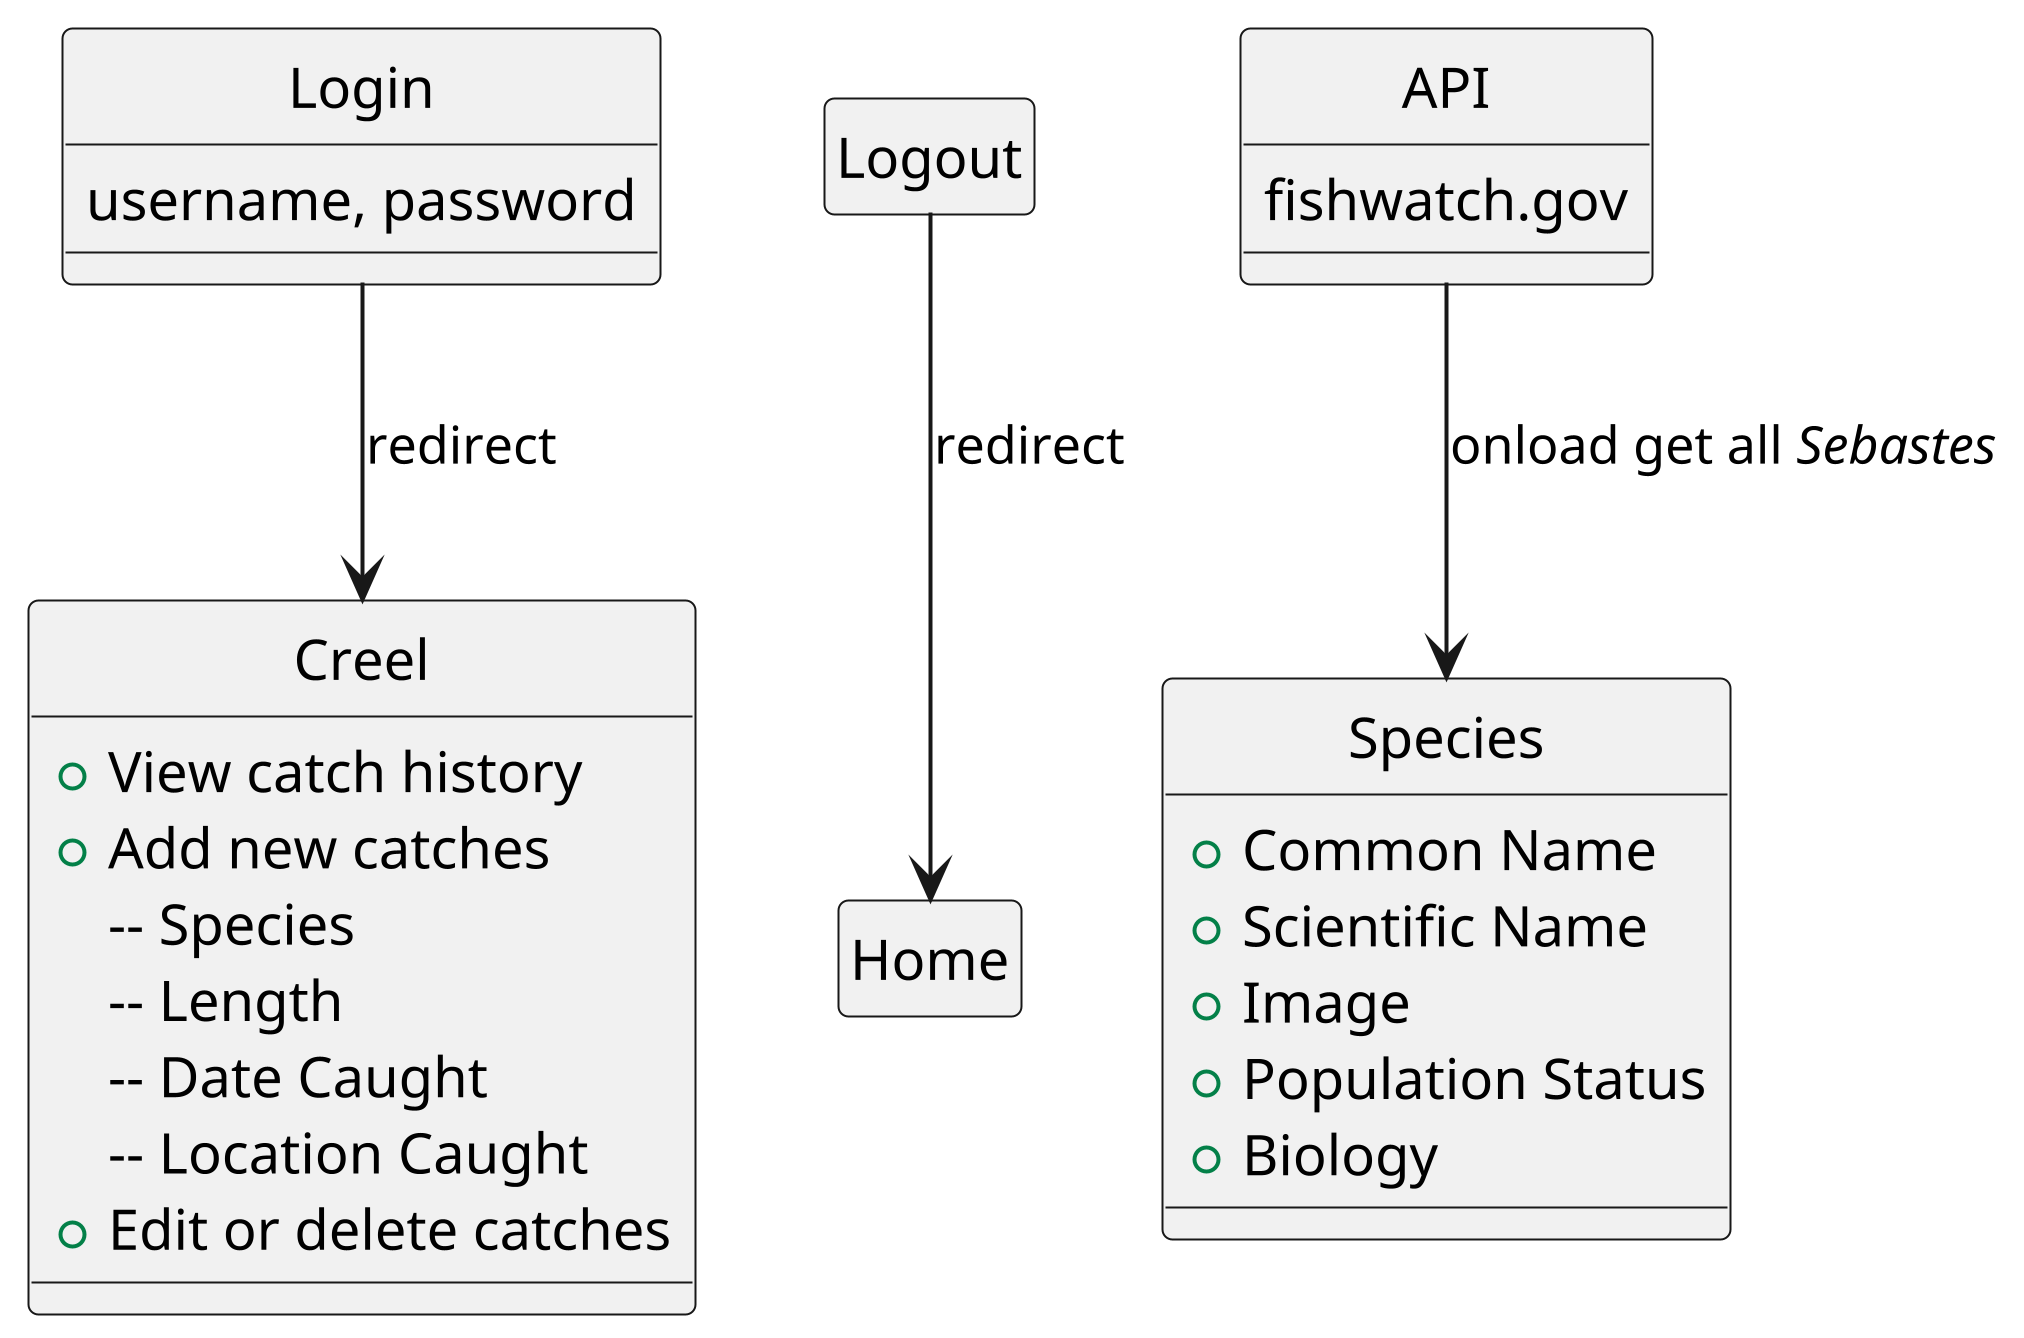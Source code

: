 @startuml "dataFlow"

scale 2048 width
skinparam wrapwidth 200
skinparam maxMessageSize 500
skinparam backgroundColor #FFFFFF

class Login {
    username, password
}

class Creel {
   + View catch history
   + Add new catches 
    -- Species
    -- Length
    -- Date Caught
    -- Location Caught
   + Edit or delete catches
}

class Logout {}

class Home{}

class API {
    fishwatch.gov
}

class Species {
    + Common Name
    + Scientific Name
    + Image
    + Population Status
    + Biology
}

hide circle
hide Logout members
hide Home members

Login --> Creel : redirect
Logout --> Home : redirect
API --> Species : onload get all <i>Sebastes</i>
@enduml